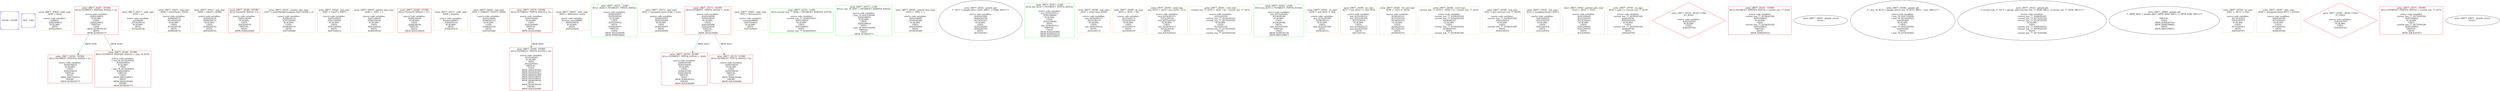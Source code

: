 digraph G {
0[color=blue,shape=Msquare,label="ENTRY - ENTRY"];
1[color=blue,shape=Msquare,label="EXIT - EXIT"];
2[color=burlywood,shape=box,label="astar_28877_29404 - addr_expr\n_8282 = (&(i));\n\nsource code variables:\ni(28861)\n_8282(29403)\nSCALARS:\nDEFS:\n_8282(29403)\n"];
3[color=red,shape=box,label="astar_28877_29267 - STORE\nif(1u) (*((TARGET_INDEX*)(_8282))) = 2u;\n\nsource code variables:\n_8282(29403)\nSCALARS:\nUSES:\n_8282(29403)\nVIRTUAL:\nUSES:\n_MEM_8238(29276)\nDEFS:\n_MEM_8239(29277)\n"];
4[color=burlywood,shape=box,label="astar_28877_29517 - addr_expr\n_8310 = a2;\n\nsource code variables:\na2(28868)\n_8310(29516)\nSCALARS:\nDEFS:\n_8310(29516)\n"];
5[color=burlywood,shape=box,label="astar_28877_29473 - nop_expr\n_8299 = (char(*)[2]) (_8310);\n\nsource code variables:\n_8299(29472)\n_8310(29516)\nSCALARS:\nUSES:\n_8310(29516)\nDEFS:\n_8299(29472)\n"];
6[color=burlywood,shape=box,label="astar_28877_29411 - nop_expr\n_8283 = (char*) (_8299);\n\nsource code variables:\n_8283(29410)\n_8299(29472)\nSCALARS:\nUSES:\n_8299(29472)\nDEFS:\n_8283(29410)\n"];
7[color=red,shape=box,label="astar_28877_29268 - STORE\nif(1u) (*((char*)(_8283))) = 0;\n\nsource code variables:\n_8283(29410)\nSCALARS:\nUSES:\n_8283(29410)\nVIRTUAL:\nDEFS:\n_MEM_8240(29280)\n"];
8[color=burlywood,shape=box,label="astar_28877_29501 - pointer_plus_expr\n_8307 = (char(*)[2])(((unsigned char*)_8299) + 2);\n\nsource code variables:\n_8299(29472)\n_8307(29500)\nSCALARS:\nUSES:\n_8299(29472)\nDEFS:\n_8307(29500)\n"];
9[color=burlywood,shape=box,label="astar_28877_29426 - nop_expr\n_8287 = (char*) (_8307);\n\nsource code variables:\n_8287(29425)\n_8307(29500)\nSCALARS:\nUSES:\n_8307(29500)\nDEFS:\n_8287(29425)\n"];
10[color=burlywood,shape=box,label="astar_28877_29435 - pointer_plus_expr\n_8290 = _8287 + 1;\n\nsource code variables:\n_8287(29425)\n_8290(29434)\nSCALARS:\nUSES:\n_8287(29425)\nDEFS:\n_8290(29434)\n"];
11[color=red,shape=box,label="astar_28877_29269 - STORE\nif(1u) (*((char*)(_8290))) = 127;\n\nsource code variables:\n_8290(29434)\nSCALARS:\nUSES:\n_8290(29434)\nVIRTUAL:\nDEFS:\n_MEM_8241(29283)\n"];
12[color=burlywood,shape=box,label="astar_28877_29511 - addr_expr\n_8309 = frontier;\n\nsource code variables:\nfrontier(28867)\n_8309(29510)\nSCALARS:\nDEFS:\n_8309(29510)\n"];
13[color=burlywood,shape=box,label="astar_28877_29441 - nop_expr\n_8291 = (TARGET_TYPE*) (_8309);\n\nsource code variables:\n_8291(29440)\n_8309(29510)\nSCALARS:\nUSES:\n_8309(29510)\nDEFS:\n_8291(29440)\n"];
14[color=red,shape=box,label="astar_28877_29270 - STORE\nif(1u) (*((TARGET_TYPE*)(_8291))) = 0u;\n\nsource code variables:\n_8291(29440)\nSCALARS:\nUSES:\n_8291(29440)\nVIRTUAL:\nDEFS:\n_MEM_8242(29286)\n"];
15[color=burlywood,shape=box,label="astar_28877_29455 - addr_expr\n_8295 = (&(frontier_size));\n\nsource code variables:\nfrontier_size(28866)\n_8295(29454)\nSCALARS:\nDEFS:\n_8295(29454)\n"];
16[color=green,shape=box,label="astar_28877_29271 - LOAD\nif(1u) _8244 = (*((TARGET_TYPE*)(_8295)));\n\nsource code variables:\n_8244(29287)\n_8295(29454)\nSCALARS:\nUSES:\n_8295(29454)\nDEFS:\n_8244(29287)\nVIRTUAL:\nUSES:\n_MEM_8243(29288)\n_MEM_8399(29844)\n"];
17[color=burlywood,shape=box,label="astar_28877_29272 - plus_expr\n_8245 = (unsigned char)(_8244 + (1u));\n\nsource code variables:\n_8244(29287)\n_8245(29289)\nSCALARS:\nUSES:\n_8244(29287)\nDEFS:\n_8245(29289)\n"];
18[color=red,shape=box,label="astar_28877_29273 - STORE\nif(1u) (*((TARGET_TYPE*)(_8295))) = _8245;\n\nsource code variables:\n_8245(29289)\n_8295(29454)\nSCALARS:\nUSES:\n_8245(29289)\n_8295(29454)\nVIRTUAL:\nDEFS:\n_MEM_8243(29288)\n"];
19[color=burlywood,shape=box,label="astar_28877_29463 - addr_expr\n_8297 = (&(current));\n\nsource code variables:\ncurrent(28864)\n_8297(29462)\nSCALARS:\nDEFS:\n_8297(29462)\n"];
20[color=green,shape=box,label="astar_28877_29274 - LOAD\nif(1u) current_lsm_77_8246 = (*((TARGET_INDEX*)(_8297)));\n\nsource code variables:\ncurrent_lsm_77_8246(29291)\n_8297(29462)\nSCALARS:\nUSES:\n_8297(29462)\nDEFS:\ncurrent_lsm_77_8246(29291)\n"];
21[color=green,shape=box,label="astar_28877_29275 - LOAD\nif(1u) i_lsm_76_8247 = (*((TARGET_INDEX*)(_8282)));\n\nsource code variables:\ni_lsm_76_8247(29294)\n_8282(29403)\nSCALARS:\nUSES:\n_8282(29403)\nDEFS:\ni_lsm_76_8247(29294)\nVIRTUAL:\nUSES:\n_MEM_8239(29277)\n"];
22[color=burlywood,shape=box,label="astar_28877_29549 - pointer_plus_expr\n_8319 = _8291 + 1;\n\nsource code variables:\n_8291(29440)\n_8319(29548)\nSCALARS:\nUSES:\n_8291(29440)\nDEFS:\n_8319(29548)\n"];
23[label="astar_28877_29342 - gimple_phi\n/* _8273 = gimple_phi(<_8245, BB2>, <_8260, BB3>) */\n\nsource code variables:\n_8245(29289)\n_8260(29338)\n_8273(29341)\nSCALARS:\nUSES:\n_8245(29289)\n_8260(29338)\nDEFS:\n_8273(29341)\n"];
24[color=green,shape=box,label="astar_28877_29297 - LOAD\nif(1u) min_8250 = (*((TARGET_TYPE*)(_8291)));\n\nsource code variables:\nmin_8250(29311)\n_8291(29440)\nSCALARS:\nUSES:\n_8291(29440)\nDEFS:\nmin_8250(29311)\nVIRTUAL:\nUSES:\n_MEM_8242(29286)\n_MEM_8249(29314)\n_MEM_8401(29847)\n"];
25[color=burlywood,shape=box,label="astar_28877_29298 - nop_expr\n_8251 = (char) (min_8250);\n\nsource code variables:\nmin_8250(29311)\n_8251(29317)\nSCALARS:\nUSES:\nmin_8250(29311)\nDEFS:\n_8251(29317)\n"];
26[color=burlywood,shape=box,label="astar_28877_29299 - gt_expr\n_8252 = _8251 > (0);\n\nsource code variables:\n_8251(29317)\n_8252(29319)\nSCALARS:\nUSES:\n_8251(29317)\nDEFS:\n_8252(29319)\n"];
27[color=burlywood,shape=box,label="astar_28877_29300 - cond_expr\nmin_8253 = _8252 ? min_8250 : 127u;\n\nsource code variables:\nmin_8250(29311)\n_8252(29319)\nmin_8253(29322)\nSCALARS:\nUSES:\nmin_8250(29311)\n_8252(29319)\nDEFS:\nmin_8253(29322)\n"];
28[color=burlywood,shape=box,label="astar_28877_29301 - cond_expr\ncurrent_lsm_77_8254 = _8252 ? 0u : current_lsm_77_8275;\n\nsource code variables:\n_8252(29319)\ncurrent_lsm_77_8254(29324)\ncurrent_lsm_77_8275(29326)\nSCALARS:\nUSES:\n_8252(29319)\ncurrent_lsm_77_8275(29326)\nDEFS:\ncurrent_lsm_77_8254(29324)\n"];
29[color=green,shape=box,label="astar_28877_29302 - LOAD\nif(1u) min_8255 = (*((TARGET_TYPE*)(_8319)));\n\nsource code variables:\nmin_8255(29329)\n_8319(29548)\nSCALARS:\nUSES:\n_8319(29548)\nDEFS:\nmin_8255(29329)\nVIRTUAL:\nUSES:\n_MEM_8249(29314)\n_MEM_8401(29847)\n"];
30[color=burlywood,shape=box,label="astar_28877_29303 - ne_expr\n_8256 = min_8255 != (0u);\n\nsource code variables:\nmin_8255(29329)\n_8256(29331)\nSCALARS:\nUSES:\nmin_8255(29329)\nDEFS:\n_8256(29331)\n"];
31[color=burlywood,shape=box,label="astar_28877_29304 - ge_expr\n_8257 = min_8253 >= min_8255;\n\nsource code variables:\nmin_8253(29322)\nmin_8255(29329)\n_8257(29333)\nSCALARS:\nUSES:\nmin_8253(29322)\nmin_8255(29329)\nDEFS:\n_8257(29333)\n"];
32[color=burlywood,shape=box,label="astar_28877_29305 - bit_and_expr\n_8258 = _8257 & _8256;\n\nsource code variables:\n_8256(29331)\n_8257(29333)\n_8258(29335)\nSCALARS:\nUSES:\n_8256(29331)\n_8257(29333)\nDEFS:\n_8258(29335)\n"];
33[color=burlywood,shape=box,label="astar_28877_29306 - cond_expr\ncurrent_lsm_77_8259 = _8258 ? 1u : current_lsm_77_8254;\n\nsource code variables:\ncurrent_lsm_77_8254(29324)\ncurrent_lsm_77_8259(29328)\n_8258(29335)\nSCALARS:\nUSES:\ncurrent_lsm_77_8254(29324)\n_8258(29335)\nDEFS:\ncurrent_lsm_77_8259(29328)\n"];
34[color=burlywood,shape=box,label="astar_28877_29308 - nop_expr\n_8261 = (int) (current_lsm_77_8259);\n\nsource code variables:\ncurrent_lsm_77_8259(29328)\n_8261(29343)\nSCALARS:\nUSES:\ncurrent_lsm_77_8259(29328)\nDEFS:\n_8261(29343)\n"];
35[color=burlywood,shape=box,label="astar_28877_29556 - nop_expr\n_8321 = (unsigned long) (_8261);\n\nsource code variables:\n_8261(29343)\n_8321(29555)\nSCALARS:\nUSES:\n_8261(29343)\nDEFS:\n_8321(29555)\n"];
36[color=burlywood,shape=box,label="astar_28877_29562 - pointer_plus_expr\n_8323 = _8291 + _8321;\n\nsource code variables:\n_8291(29440)\n_8321(29555)\n_8323(29561)\nSCALARS:\nUSES:\n_8291(29440)\n_8321(29555)\nDEFS:\n_8323(29561)\n"];
37[color=red,shape=box,label="astar_28877_29309 - STORE\nif(1u) (*((TARGET_TYPE*)(_8323))) = 0u;\n\nsource code variables:\n_8323(29561)\nSCALARS:\nUSES:\n_8323(29561)\nVIRTUAL:\nUSES:\n_MEM_8262(29346)\n_MEM_8263(29347)\n_MEM_8264(29348)\n_MEM_8402(29850)\n_MEM_8403(29852)\n_MEM_8404(29854)\nDEFS:\n_MEM_8249(29314)\nOVERS:\n_MEM_8242(29286)\n"];
38[color=burlywood,shape=box,label="astar_28877_29706 - eq_expr\n_8362 = goal == current_lsm_77_8259;\n\nsource code variables:\ncurrent_lsm_77_8259(29328)\ngoal(29376)\n_8362(29705)\nSCALARS:\nUSES:\ncurrent_lsm_77_8259(29328)\ngoal(29376)\nDEFS:\n_8362(29705)\n"];
39[color=red,shape=diamond,label="astar_28877_29310 - READ_COND\nif (_8362)\n\nsource code variables:\n_8362(29705)\nSCALARS:\nUSES:\n_8362(29705)\n"];
40[color=red,shape=box,label="astar_28877_29354 - STORE\nif(1u) (*((TARGET_INDEX*)(_8282))) = 2u;\n\nsource code variables:\n_8282(29403)\nSCALARS:\nUSES:\n_8282(29403)\nVIRTUAL:\nDEFS:\n_MEM_8267(29351)\nOVERS:\n_MEM_8239(29277)\n"];
41[color=red,shape=box,label="astar_28877_29355 - STORE\nif(1u) (*((TARGET_INDEX*)(_8297))) = current_lsm_77_8259;\n\nsource code variables:\ncurrent_lsm_77_8259(29328)\n_8297(29462)\nSCALARS:\nUSES:\ncurrent_lsm_77_8259(29328)\n_8297(29462)\nVIRTUAL:\nDEFS:\n_MEM_8268(29352)\n"];
42[color=red,shape=box,label="astar_28877_29358 - STORE\nif(1u) (*((TARGET_TYPE*)(_8295))) = _8260;\n\nsource code variables:\n_8260(29338)\n_8295(29454)\nSCALARS:\nUSES:\n_8260(29338)\n_8295(29454)\nVIRTUAL:\nDEFS:\n_MEM_8269(29353)\nOVERS:\n_MEM_8243(29288)\n"];
43[label="astar_28877_29830 - gimple_return\nreturn ;\n\n"];
44[label="astar_28877_29366 - gimple_phi\n/* i_lsm_76_8274 = gimple_phi(<i_lsm_76_8247, BB2>, <size, BB3>) */\n\nsource code variables:\ni_lsm_76_8247(29294)\ni_lsm_76_8274(29365)\nsize(29369)\nSCALARS:\nUSES:\ni_lsm_76_8247(29294)\nsize(29369)\nDEFS:\ni_lsm_76_8274(29365)\n"];
45[label="astar_28877_29327 - gimple_phi\n/* current_lsm_77_8275 = gimple_phi(<current_lsm_77_8246, BB2>, <current_lsm_77_8259, BB3>) */\n\nsource code variables:\ncurrent_lsm_77_8246(29291)\ncurrent_lsm_77_8275(29326)\ncurrent_lsm_77_8259(29328)\nSCALARS:\nUSES:\ncurrent_lsm_77_8246(29291)\ncurrent_lsm_77_8259(29328)\nDEFS:\ncurrent_lsm_77_8275(29326)\n"];
46[label="astar_28877_29848 - gimple_phi\n/* _MEM_8401 = gimple_phi(<_MEM_8400, BB2>, <_MEM_8249, BB3>) */\n\nVIRTUAL:\nUSES:\n_MEM_8249(29314)\n_MEM_8400(29846)\nDEFS:\n_MEM_8401(29847)\n"];
47[color=burlywood,shape=box,label="astar_28877_29708 - ne_expr\n_8363 = _8273 != (0u);\n\nsource code variables:\n_8273(29341)\n_8363(29707)\nSCALARS:\nUSES:\n_8273(29341)\nDEFS:\n_8363(29707)\n"];
48[color=burlywood,shape=box,label="astar_28877_29307 - plus_expr\n_8260 = (unsigned char)(_8273 + (255u));\n\nsource code variables:\n_8260(29338)\n_8273(29341)\nSCALARS:\nUSES:\n_8273(29341)\nDEFS:\n_8260(29338)\n"];
49[color=red,shape=diamond,label="astar_28877_29381 - READ_COND\nif (_8363)\n\nsource code variables:\n_8363(29707)\nSCALARS:\nUSES:\n_8363(29707)\n"];
50[color=red,shape=box,label="astar_28877_29349 - STORE\nif(1u) (*((TARGET_INDEX*)(_8282))) = i_lsm_76_8274;\n\nsource code variables:\ni_lsm_76_8274(29365)\n_8282(29403)\nSCALARS:\nUSES:\ni_lsm_76_8274(29365)\n_8282(29403)\nVIRTUAL:\nUSES:\n_MEM_8401(29847)\nDEFS:\n_MEM_8262(29346)\nOVERS:\n_MEM_8239(29277)\n"];
51[color=red,shape=box,label="astar_28877_29371 - STORE\nif(1u) (*((TARGET_INDEX*)(_8297))) = current_lsm_77_8275;\n\nsource code variables:\ncurrent_lsm_77_8275(29326)\n_8297(29462)\nSCALARS:\nUSES:\ncurrent_lsm_77_8275(29326)\n_8297(29462)\nVIRTUAL:\nDEFS:\n_MEM_8263(29347)\n"];
52[color=red,shape=box,label="astar_28877_29374 - STORE\nif(1u) (*((TARGET_TYPE*)(_8295))) = 0u;\n\nsource code variables:\n_8295(29454)\nSCALARS:\nUSES:\n_8295(29454)\nVIRTUAL:\nDEFS:\n_MEM_8264(29348)\nOVERS:\n_MEM_8243(29288)\n"];
53[label="astar_28877_29831 - gimple_return\nreturn ;\n\n"];
14->37 [color=green4,label="_MEM_8242"];
3->40 [color=green4,label="_MEM_8239"];
18->42 [color=green4,label="_MEM_8243"];
3->50 [color=green4,label="_MEM_8239"];
18->52 [color=green4,label="_MEM_8243"];
}
